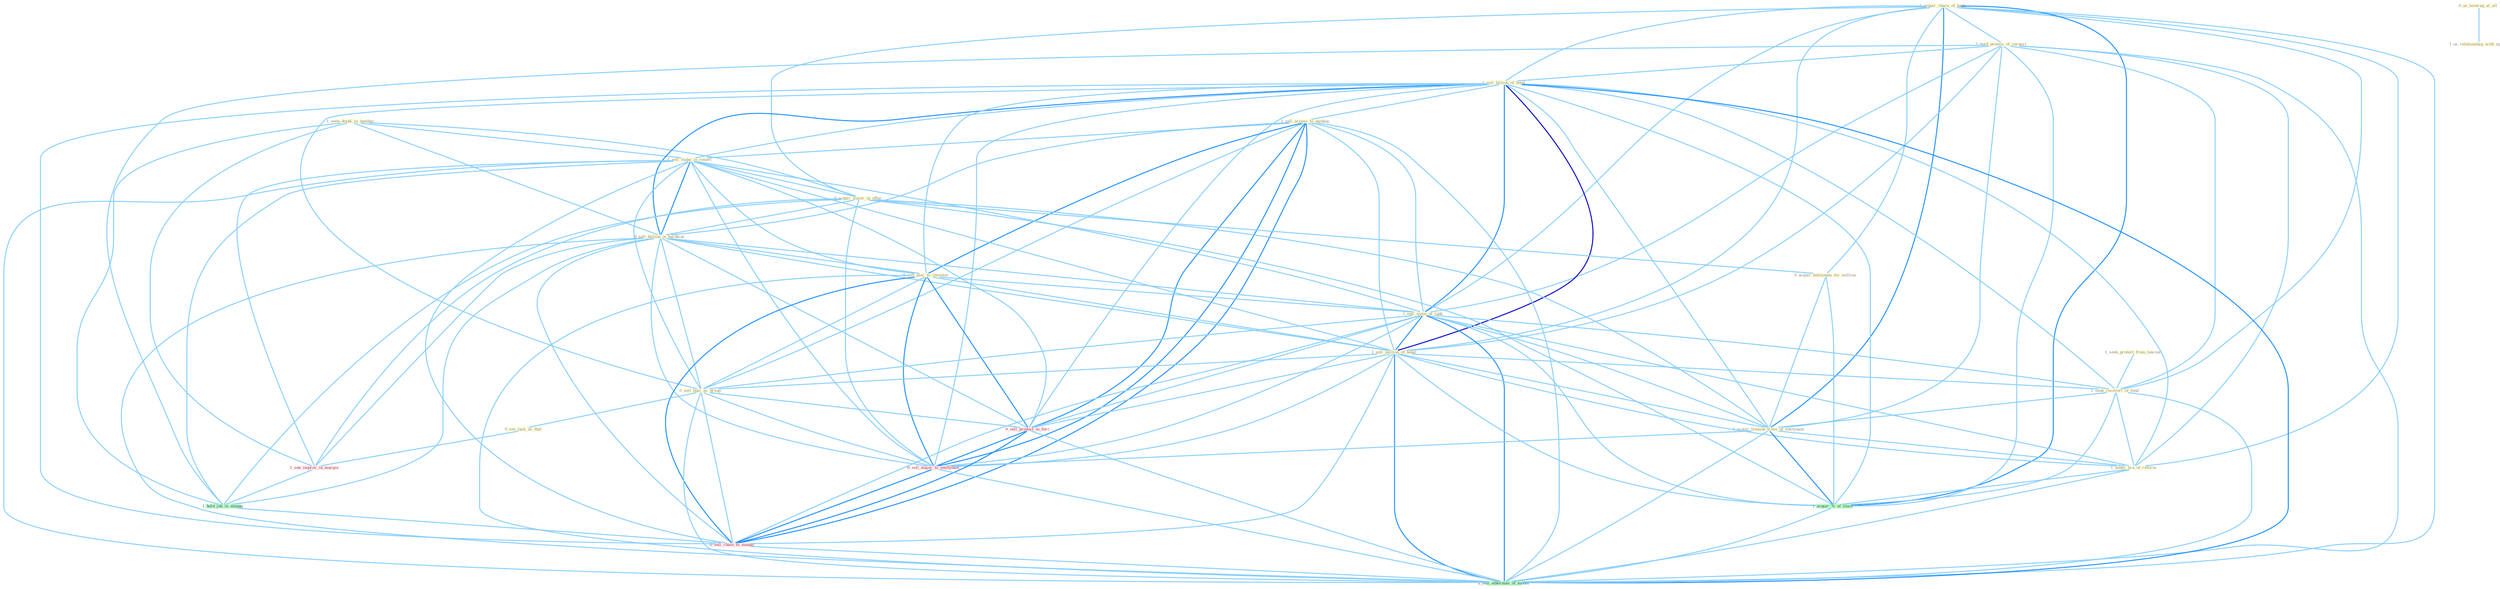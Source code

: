 Graph G{ 
    node
    [shape=polygon,style=filled,width=.5,height=.06,color="#BDFCC9",fixedsize=true,fontsize=4,
    fontcolor="#2f4f4f"];
    {node
    [color="#ffffe0", fontcolor="#8b7d6b"] "1_seen_doubl_in_number " "1_acquir_share_of_bank " "1_seek_protect_from_lawsuit " "1_hold_promis_of_surgeri " "1_sell_billion_of_bond " "1_sell_access_to_packag " "1_sell_stake_in_resort " "0_acquir_major_in_offer " "0_sell_billion_in_hardwar " "0_sell_piec_to_investor " "1_sell_some_of_junk " "1_sell_million_of_bond " "1_seek_recoveri_of_fund " "0_acquir_entitynam_for_million " "0_us_leverag_at_all " "1_acquir_treasur-trove_of_entitynam " "1_us_relationship_with_agenc " "0_sell_busi_as_group " "1_usher_era_of_reform " "0_see_task_as_that "}
{node [color="#fff0f5", fontcolor="#b22222"] "1_see_improv_in_margin " "0_sell_product_to_forc " "0_sell_major_to_entitynam " "0_sell_chain_to_manag "}
edge [color="#B0E2FF"];

	"1_seen_doubl_in_number " -- "1_sell_stake_in_resort " [w="1", color="#87cefa" ];
	"1_seen_doubl_in_number " -- "0_acquir_major_in_offer " [w="1", color="#87cefa" ];
	"1_seen_doubl_in_number " -- "0_sell_billion_in_hardwar " [w="1", color="#87cefa" ];
	"1_seen_doubl_in_number " -- "1_see_improv_in_margin " [w="1", color="#87cefa" ];
	"1_seen_doubl_in_number " -- "1_hold_job_in_manag " [w="1", color="#87cefa" ];
	"1_acquir_share_of_bank " -- "1_hold_promis_of_surgeri " [w="1", color="#87cefa" ];
	"1_acquir_share_of_bank " -- "1_sell_billion_of_bond " [w="1", color="#87cefa" ];
	"1_acquir_share_of_bank " -- "0_acquir_major_in_offer " [w="1", color="#87cefa" ];
	"1_acquir_share_of_bank " -- "1_sell_some_of_junk " [w="1", color="#87cefa" ];
	"1_acquir_share_of_bank " -- "1_sell_million_of_bond " [w="1", color="#87cefa" ];
	"1_acquir_share_of_bank " -- "1_seek_recoveri_of_fund " [w="1", color="#87cefa" ];
	"1_acquir_share_of_bank " -- "0_acquir_entitynam_for_million " [w="1", color="#87cefa" ];
	"1_acquir_share_of_bank " -- "1_acquir_treasur-trove_of_entitynam " [w="2", color="#1e90ff" , len=0.8];
	"1_acquir_share_of_bank " -- "1_usher_era_of_reform " [w="1", color="#87cefa" ];
	"1_acquir_share_of_bank " -- "1_acquir_%_of_stock " [w="2", color="#1e90ff" , len=0.8];
	"1_acquir_share_of_bank " -- "1_sell_othernum_of_model " [w="1", color="#87cefa" ];
	"1_seek_protect_from_lawsuit " -- "1_seek_recoveri_of_fund " [w="1", color="#87cefa" ];
	"1_hold_promis_of_surgeri " -- "1_sell_billion_of_bond " [w="1", color="#87cefa" ];
	"1_hold_promis_of_surgeri " -- "1_sell_some_of_junk " [w="1", color="#87cefa" ];
	"1_hold_promis_of_surgeri " -- "1_sell_million_of_bond " [w="1", color="#87cefa" ];
	"1_hold_promis_of_surgeri " -- "1_seek_recoveri_of_fund " [w="1", color="#87cefa" ];
	"1_hold_promis_of_surgeri " -- "1_acquir_treasur-trove_of_entitynam " [w="1", color="#87cefa" ];
	"1_hold_promis_of_surgeri " -- "1_usher_era_of_reform " [w="1", color="#87cefa" ];
	"1_hold_promis_of_surgeri " -- "1_acquir_%_of_stock " [w="1", color="#87cefa" ];
	"1_hold_promis_of_surgeri " -- "1_hold_job_in_manag " [w="1", color="#87cefa" ];
	"1_hold_promis_of_surgeri " -- "1_sell_othernum_of_model " [w="1", color="#87cefa" ];
	"1_sell_billion_of_bond " -- "1_sell_access_to_packag " [w="1", color="#87cefa" ];
	"1_sell_billion_of_bond " -- "1_sell_stake_in_resort " [w="1", color="#87cefa" ];
	"1_sell_billion_of_bond " -- "0_sell_billion_in_hardwar " [w="2", color="#1e90ff" , len=0.8];
	"1_sell_billion_of_bond " -- "0_sell_piec_to_investor " [w="1", color="#87cefa" ];
	"1_sell_billion_of_bond " -- "1_sell_some_of_junk " [w="2", color="#1e90ff" , len=0.8];
	"1_sell_billion_of_bond " -- "1_sell_million_of_bond " [w="3", color="#0000cd" , len=0.6];
	"1_sell_billion_of_bond " -- "1_seek_recoveri_of_fund " [w="1", color="#87cefa" ];
	"1_sell_billion_of_bond " -- "1_acquir_treasur-trove_of_entitynam " [w="1", color="#87cefa" ];
	"1_sell_billion_of_bond " -- "0_sell_busi_as_group " [w="1", color="#87cefa" ];
	"1_sell_billion_of_bond " -- "1_usher_era_of_reform " [w="1", color="#87cefa" ];
	"1_sell_billion_of_bond " -- "1_acquir_%_of_stock " [w="1", color="#87cefa" ];
	"1_sell_billion_of_bond " -- "0_sell_product_to_forc " [w="1", color="#87cefa" ];
	"1_sell_billion_of_bond " -- "0_sell_major_to_entitynam " [w="1", color="#87cefa" ];
	"1_sell_billion_of_bond " -- "0_sell_chain_to_manag " [w="1", color="#87cefa" ];
	"1_sell_billion_of_bond " -- "1_sell_othernum_of_model " [w="2", color="#1e90ff" , len=0.8];
	"1_sell_access_to_packag " -- "1_sell_stake_in_resort " [w="1", color="#87cefa" ];
	"1_sell_access_to_packag " -- "0_sell_billion_in_hardwar " [w="1", color="#87cefa" ];
	"1_sell_access_to_packag " -- "0_sell_piec_to_investor " [w="2", color="#1e90ff" , len=0.8];
	"1_sell_access_to_packag " -- "1_sell_some_of_junk " [w="1", color="#87cefa" ];
	"1_sell_access_to_packag " -- "1_sell_million_of_bond " [w="1", color="#87cefa" ];
	"1_sell_access_to_packag " -- "0_sell_busi_as_group " [w="1", color="#87cefa" ];
	"1_sell_access_to_packag " -- "0_sell_product_to_forc " [w="2", color="#1e90ff" , len=0.8];
	"1_sell_access_to_packag " -- "0_sell_major_to_entitynam " [w="2", color="#1e90ff" , len=0.8];
	"1_sell_access_to_packag " -- "0_sell_chain_to_manag " [w="2", color="#1e90ff" , len=0.8];
	"1_sell_access_to_packag " -- "1_sell_othernum_of_model " [w="1", color="#87cefa" ];
	"1_sell_stake_in_resort " -- "0_acquir_major_in_offer " [w="1", color="#87cefa" ];
	"1_sell_stake_in_resort " -- "0_sell_billion_in_hardwar " [w="2", color="#1e90ff" , len=0.8];
	"1_sell_stake_in_resort " -- "0_sell_piec_to_investor " [w="1", color="#87cefa" ];
	"1_sell_stake_in_resort " -- "1_sell_some_of_junk " [w="1", color="#87cefa" ];
	"1_sell_stake_in_resort " -- "1_sell_million_of_bond " [w="1", color="#87cefa" ];
	"1_sell_stake_in_resort " -- "0_sell_busi_as_group " [w="1", color="#87cefa" ];
	"1_sell_stake_in_resort " -- "1_see_improv_in_margin " [w="1", color="#87cefa" ];
	"1_sell_stake_in_resort " -- "1_hold_job_in_manag " [w="1", color="#87cefa" ];
	"1_sell_stake_in_resort " -- "0_sell_product_to_forc " [w="1", color="#87cefa" ];
	"1_sell_stake_in_resort " -- "0_sell_major_to_entitynam " [w="1", color="#87cefa" ];
	"1_sell_stake_in_resort " -- "0_sell_chain_to_manag " [w="1", color="#87cefa" ];
	"1_sell_stake_in_resort " -- "1_sell_othernum_of_model " [w="1", color="#87cefa" ];
	"0_acquir_major_in_offer " -- "0_sell_billion_in_hardwar " [w="1", color="#87cefa" ];
	"0_acquir_major_in_offer " -- "0_acquir_entitynam_for_million " [w="1", color="#87cefa" ];
	"0_acquir_major_in_offer " -- "1_acquir_treasur-trove_of_entitynam " [w="1", color="#87cefa" ];
	"0_acquir_major_in_offer " -- "1_see_improv_in_margin " [w="1", color="#87cefa" ];
	"0_acquir_major_in_offer " -- "1_acquir_%_of_stock " [w="1", color="#87cefa" ];
	"0_acquir_major_in_offer " -- "1_hold_job_in_manag " [w="1", color="#87cefa" ];
	"0_acquir_major_in_offer " -- "0_sell_major_to_entitynam " [w="1", color="#87cefa" ];
	"0_sell_billion_in_hardwar " -- "0_sell_piec_to_investor " [w="1", color="#87cefa" ];
	"0_sell_billion_in_hardwar " -- "1_sell_some_of_junk " [w="1", color="#87cefa" ];
	"0_sell_billion_in_hardwar " -- "1_sell_million_of_bond " [w="1", color="#87cefa" ];
	"0_sell_billion_in_hardwar " -- "0_sell_busi_as_group " [w="1", color="#87cefa" ];
	"0_sell_billion_in_hardwar " -- "1_see_improv_in_margin " [w="1", color="#87cefa" ];
	"0_sell_billion_in_hardwar " -- "1_hold_job_in_manag " [w="1", color="#87cefa" ];
	"0_sell_billion_in_hardwar " -- "0_sell_product_to_forc " [w="1", color="#87cefa" ];
	"0_sell_billion_in_hardwar " -- "0_sell_major_to_entitynam " [w="1", color="#87cefa" ];
	"0_sell_billion_in_hardwar " -- "0_sell_chain_to_manag " [w="1", color="#87cefa" ];
	"0_sell_billion_in_hardwar " -- "1_sell_othernum_of_model " [w="1", color="#87cefa" ];
	"0_sell_piec_to_investor " -- "1_sell_some_of_junk " [w="1", color="#87cefa" ];
	"0_sell_piec_to_investor " -- "1_sell_million_of_bond " [w="1", color="#87cefa" ];
	"0_sell_piec_to_investor " -- "0_sell_busi_as_group " [w="1", color="#87cefa" ];
	"0_sell_piec_to_investor " -- "0_sell_product_to_forc " [w="2", color="#1e90ff" , len=0.8];
	"0_sell_piec_to_investor " -- "0_sell_major_to_entitynam " [w="2", color="#1e90ff" , len=0.8];
	"0_sell_piec_to_investor " -- "0_sell_chain_to_manag " [w="2", color="#1e90ff" , len=0.8];
	"0_sell_piec_to_investor " -- "1_sell_othernum_of_model " [w="1", color="#87cefa" ];
	"1_sell_some_of_junk " -- "1_sell_million_of_bond " [w="2", color="#1e90ff" , len=0.8];
	"1_sell_some_of_junk " -- "1_seek_recoveri_of_fund " [w="1", color="#87cefa" ];
	"1_sell_some_of_junk " -- "1_acquir_treasur-trove_of_entitynam " [w="1", color="#87cefa" ];
	"1_sell_some_of_junk " -- "0_sell_busi_as_group " [w="1", color="#87cefa" ];
	"1_sell_some_of_junk " -- "1_usher_era_of_reform " [w="1", color="#87cefa" ];
	"1_sell_some_of_junk " -- "1_acquir_%_of_stock " [w="1", color="#87cefa" ];
	"1_sell_some_of_junk " -- "0_sell_product_to_forc " [w="1", color="#87cefa" ];
	"1_sell_some_of_junk " -- "0_sell_major_to_entitynam " [w="1", color="#87cefa" ];
	"1_sell_some_of_junk " -- "0_sell_chain_to_manag " [w="1", color="#87cefa" ];
	"1_sell_some_of_junk " -- "1_sell_othernum_of_model " [w="2", color="#1e90ff" , len=0.8];
	"1_sell_million_of_bond " -- "1_seek_recoveri_of_fund " [w="1", color="#87cefa" ];
	"1_sell_million_of_bond " -- "1_acquir_treasur-trove_of_entitynam " [w="1", color="#87cefa" ];
	"1_sell_million_of_bond " -- "0_sell_busi_as_group " [w="1", color="#87cefa" ];
	"1_sell_million_of_bond " -- "1_usher_era_of_reform " [w="1", color="#87cefa" ];
	"1_sell_million_of_bond " -- "1_acquir_%_of_stock " [w="1", color="#87cefa" ];
	"1_sell_million_of_bond " -- "0_sell_product_to_forc " [w="1", color="#87cefa" ];
	"1_sell_million_of_bond " -- "0_sell_major_to_entitynam " [w="1", color="#87cefa" ];
	"1_sell_million_of_bond " -- "0_sell_chain_to_manag " [w="1", color="#87cefa" ];
	"1_sell_million_of_bond " -- "1_sell_othernum_of_model " [w="2", color="#1e90ff" , len=0.8];
	"1_seek_recoveri_of_fund " -- "1_acquir_treasur-trove_of_entitynam " [w="1", color="#87cefa" ];
	"1_seek_recoveri_of_fund " -- "1_usher_era_of_reform " [w="1", color="#87cefa" ];
	"1_seek_recoveri_of_fund " -- "1_acquir_%_of_stock " [w="1", color="#87cefa" ];
	"1_seek_recoveri_of_fund " -- "1_sell_othernum_of_model " [w="1", color="#87cefa" ];
	"0_acquir_entitynam_for_million " -- "1_acquir_treasur-trove_of_entitynam " [w="1", color="#87cefa" ];
	"0_acquir_entitynam_for_million " -- "1_acquir_%_of_stock " [w="1", color="#87cefa" ];
	"0_us_leverag_at_all " -- "1_us_relationship_with_agenc " [w="1", color="#87cefa" ];
	"1_acquir_treasur-trove_of_entitynam " -- "1_usher_era_of_reform " [w="1", color="#87cefa" ];
	"1_acquir_treasur-trove_of_entitynam " -- "1_acquir_%_of_stock " [w="2", color="#1e90ff" , len=0.8];
	"1_acquir_treasur-trove_of_entitynam " -- "0_sell_major_to_entitynam " [w="1", color="#87cefa" ];
	"1_acquir_treasur-trove_of_entitynam " -- "1_sell_othernum_of_model " [w="1", color="#87cefa" ];
	"0_sell_busi_as_group " -- "0_see_task_as_that " [w="1", color="#87cefa" ];
	"0_sell_busi_as_group " -- "0_sell_product_to_forc " [w="1", color="#87cefa" ];
	"0_sell_busi_as_group " -- "0_sell_major_to_entitynam " [w="1", color="#87cefa" ];
	"0_sell_busi_as_group " -- "0_sell_chain_to_manag " [w="1", color="#87cefa" ];
	"0_sell_busi_as_group " -- "1_sell_othernum_of_model " [w="1", color="#87cefa" ];
	"1_usher_era_of_reform " -- "1_acquir_%_of_stock " [w="1", color="#87cefa" ];
	"1_usher_era_of_reform " -- "1_sell_othernum_of_model " [w="1", color="#87cefa" ];
	"0_see_task_as_that " -- "1_see_improv_in_margin " [w="1", color="#87cefa" ];
	"1_see_improv_in_margin " -- "1_hold_job_in_manag " [w="1", color="#87cefa" ];
	"1_acquir_%_of_stock " -- "1_sell_othernum_of_model " [w="1", color="#87cefa" ];
	"1_hold_job_in_manag " -- "0_sell_chain_to_manag " [w="1", color="#87cefa" ];
	"0_sell_product_to_forc " -- "0_sell_major_to_entitynam " [w="2", color="#1e90ff" , len=0.8];
	"0_sell_product_to_forc " -- "0_sell_chain_to_manag " [w="2", color="#1e90ff" , len=0.8];
	"0_sell_product_to_forc " -- "1_sell_othernum_of_model " [w="1", color="#87cefa" ];
	"0_sell_major_to_entitynam " -- "0_sell_chain_to_manag " [w="2", color="#1e90ff" , len=0.8];
	"0_sell_major_to_entitynam " -- "1_sell_othernum_of_model " [w="1", color="#87cefa" ];
	"0_sell_chain_to_manag " -- "1_sell_othernum_of_model " [w="1", color="#87cefa" ];
}
